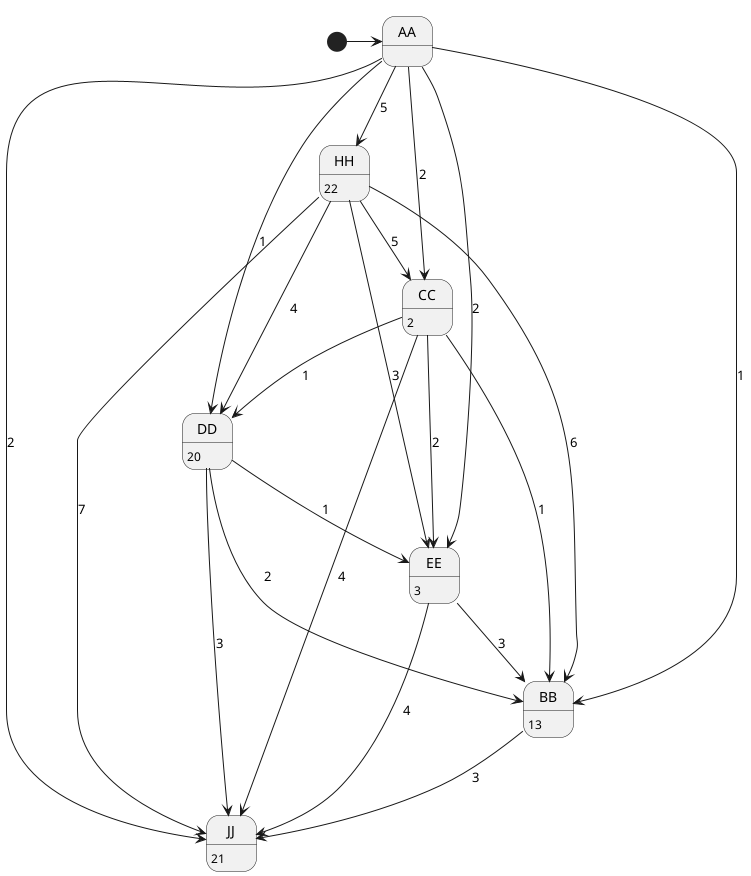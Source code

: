 @startuml

[*] -> AA

AA --> BB : 1
AA --> JJ : 2
AA --> HH : 5
AA --> CC : 2
AA --> DD : 1
AA --> EE : 2
HH --> JJ : 7
HH --> CC : 5
HH --> DD : 4
HH --> EE : 3
HH --> BB : 6
CC --> BB : 1
CC --> JJ : 4
CC --> DD : 1
CC --> EE : 2
DD --> JJ : 3
DD --> EE : 1
DD --> BB : 2
EE --> BB : 3
EE --> JJ : 4
BB --> JJ : 3
CC : 2
DD : 20
EE : 3
BB : 13
JJ : 21
HH : 22

@enduml
